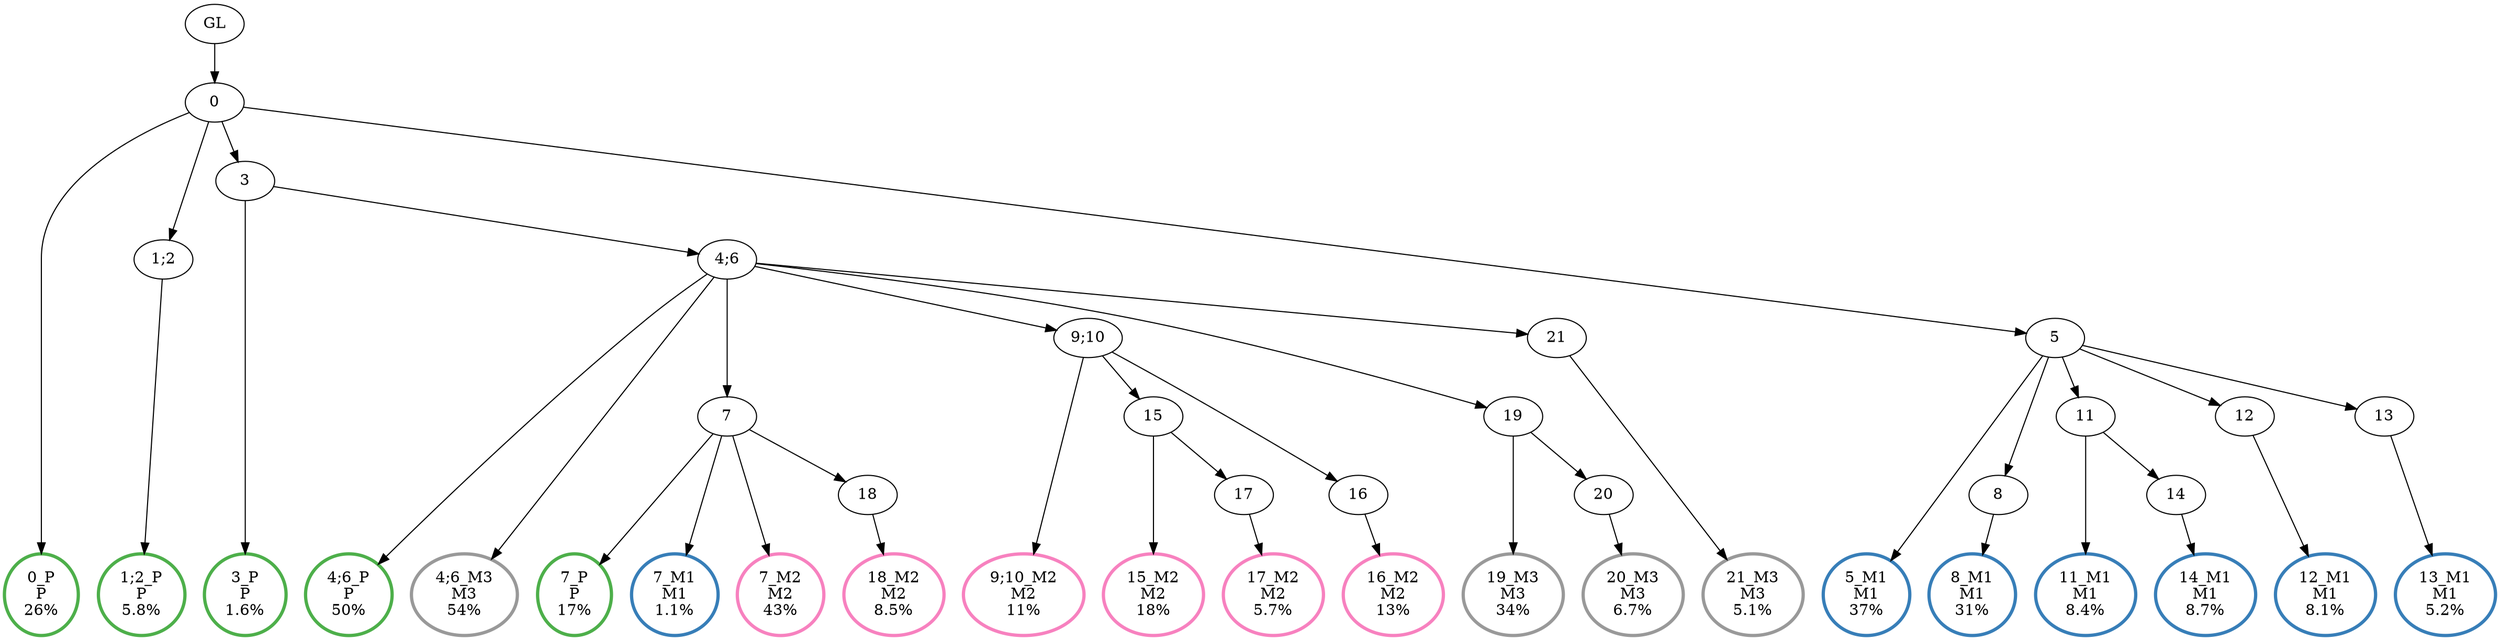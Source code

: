 digraph T {
	{
		rank=same
		39 [penwidth=3,colorscheme=set19,color=3,label="0_P\nP\n26%"]
		37 [penwidth=3,colorscheme=set19,color=3,label="1;2_P\nP\n5.8%"]
		35 [penwidth=3,colorscheme=set19,color=3,label="3_P\nP\n1.6%"]
		33 [penwidth=3,colorscheme=set19,color=3,label="4;6_P\nP\n50%"]
		31 [penwidth=3,colorscheme=set19,color=3,label="7_P\nP\n17%"]
		30 [penwidth=3,colorscheme=set19,color=2,label="7_M1\nM1\n1.1%"]
		28 [penwidth=3,colorscheme=set19,color=2,label="5_M1\nM1\n37%"]
		26 [penwidth=3,colorscheme=set19,color=2,label="8_M1\nM1\n31%"]
		24 [penwidth=3,colorscheme=set19,color=2,label="11_M1\nM1\n8.4%"]
		22 [penwidth=3,colorscheme=set19,color=2,label="14_M1\nM1\n8.7%"]
		20 [penwidth=3,colorscheme=set19,color=2,label="12_M1\nM1\n8.1%"]
		18 [penwidth=3,colorscheme=set19,color=2,label="13_M1\nM1\n5.2%"]
		17 [penwidth=3,colorscheme=set19,color=8,label="7_M2\nM2\n43%"]
		15 [penwidth=3,colorscheme=set19,color=8,label="18_M2\nM2\n8.5%"]
		13 [penwidth=3,colorscheme=set19,color=8,label="9;10_M2\nM2\n11%"]
		11 [penwidth=3,colorscheme=set19,color=8,label="15_M2\nM2\n18%"]
		9 [penwidth=3,colorscheme=set19,color=8,label="17_M2\nM2\n5.7%"]
		7 [penwidth=3,colorscheme=set19,color=8,label="16_M2\nM2\n13%"]
		6 [penwidth=3,colorscheme=set19,color=9,label="4;6_M3\nM3\n54%"]
		4 [penwidth=3,colorscheme=set19,color=9,label="19_M3\nM3\n34%"]
		2 [penwidth=3,colorscheme=set19,color=9,label="20_M3\nM3\n6.7%"]
		0 [penwidth=3,colorscheme=set19,color=9,label="21_M3\nM3\n5.1%"]
	}
	41 [label="GL"]
	40 [label="0"]
	38 [label="1;2"]
	36 [label="3"]
	34 [label="4;6"]
	32 [label="7"]
	29 [label="5"]
	27 [label="8"]
	25 [label="11"]
	23 [label="14"]
	21 [label="12"]
	19 [label="13"]
	16 [label="18"]
	14 [label="9;10"]
	12 [label="15"]
	10 [label="17"]
	8 [label="16"]
	5 [label="19"]
	3 [label="20"]
	1 [label="21"]
	41 -> 40
	40 -> 39
	40 -> 38
	40 -> 36
	40 -> 29
	38 -> 37
	36 -> 35
	36 -> 34
	34 -> 33
	34 -> 32
	34 -> 14
	34 -> 6
	34 -> 5
	34 -> 1
	32 -> 31
	32 -> 30
	32 -> 17
	32 -> 16
	29 -> 28
	29 -> 27
	29 -> 25
	29 -> 21
	29 -> 19
	27 -> 26
	25 -> 24
	25 -> 23
	23 -> 22
	21 -> 20
	19 -> 18
	16 -> 15
	14 -> 13
	14 -> 12
	14 -> 8
	12 -> 11
	12 -> 10
	10 -> 9
	8 -> 7
	5 -> 4
	5 -> 3
	3 -> 2
	1 -> 0
}

